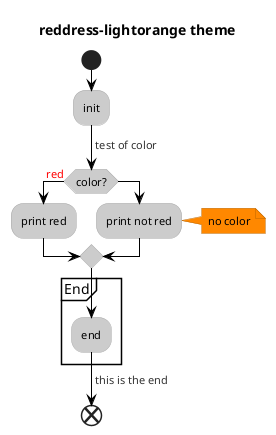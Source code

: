 ' Do not edit
' Theme Gallery
' autogenerated by script
'
@startuml
!theme reddress-lightorange
title reddress-lightorange theme
start
:init;
-> test of color;
if (color?) is (<color:red>red) then
  :print red;
else 
  :print not red;
  note right: no color
endif
partition End {
  :end;
}
-> this is the end;
end
@enduml
